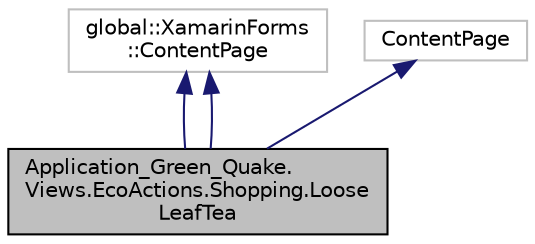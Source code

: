 digraph "Application_Green_Quake.Views.EcoActions.Shopping.LooseLeafTea"
{
 // LATEX_PDF_SIZE
  edge [fontname="Helvetica",fontsize="10",labelfontname="Helvetica",labelfontsize="10"];
  node [fontname="Helvetica",fontsize="10",shape=record];
  Node1 [label="Application_Green_Quake.\lViews.EcoActions.Shopping.Loose\lLeafTea",height=0.2,width=0.4,color="black", fillcolor="grey75", style="filled", fontcolor="black",tooltip=" "];
  Node2 -> Node1 [dir="back",color="midnightblue",fontsize="10",style="solid"];
  Node2 [label="global::XamarinForms\l::ContentPage",height=0.2,width=0.4,color="grey75", fillcolor="white", style="filled",tooltip=" "];
  Node2 -> Node1 [dir="back",color="midnightblue",fontsize="10",style="solid"];
  Node3 -> Node1 [dir="back",color="midnightblue",fontsize="10",style="solid"];
  Node3 [label="ContentPage",height=0.2,width=0.4,color="grey75", fillcolor="white", style="filled",tooltip=" "];
}
